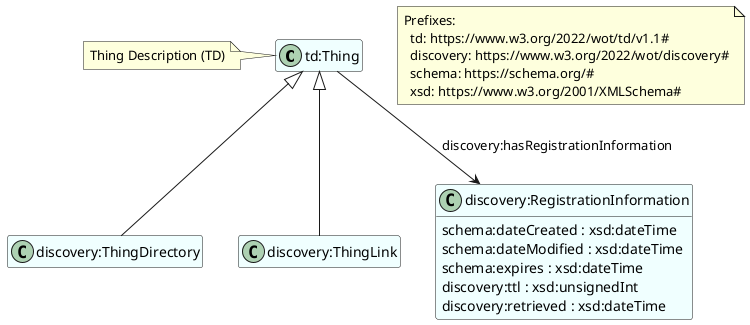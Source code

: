 @startuml discovery-class-diagram-ontology
hide members
skinparam classBackgroundColor Azure

class Thing as "td:Thing"
note left: Thing Description (TD)
class ThingDirectory as "discovery:ThingDirectory"
class ThingLink as "discovery:ThingLink"

class RegInfo as "discovery:RegistrationInformation" #Azure {
  schema:dateCreated : xsd:dateTime
  schema:dateModified : xsd:dateTime
  schema:expires : xsd:dateTime
  discovery:ttl : xsd:unsignedInt
  discovery:retrieved : xsd:dateTime
}
show RegInfo attributes
together {
  Thing <|-- ThingDirectory
  Thing <|-- ThingLink
}
Thing --> RegInfo : "discovery:hasRegistrationInformation"

note as Prefixes
Prefixes:
  td: https://www.w3.org/2022/wot/td/v1.1#
  discovery: https://www.w3.org/2022/wot/discovery#
  schema: https://schema.org/#
  xsd: https://www.w3.org/2001/XMLSchema#
end note

' note as Aliases
' discovery:
'   ThingDirectory: discovery:ThingDirectory
'   ThingLink: discovery:ThingLink
'   created: schema:dateCreated
'   modified: schema:dateModified
'   expires: schema:expires
'   ttl: discovery:ttl
'   retrieved: retrieved: dateTime
' end note

@enduml
